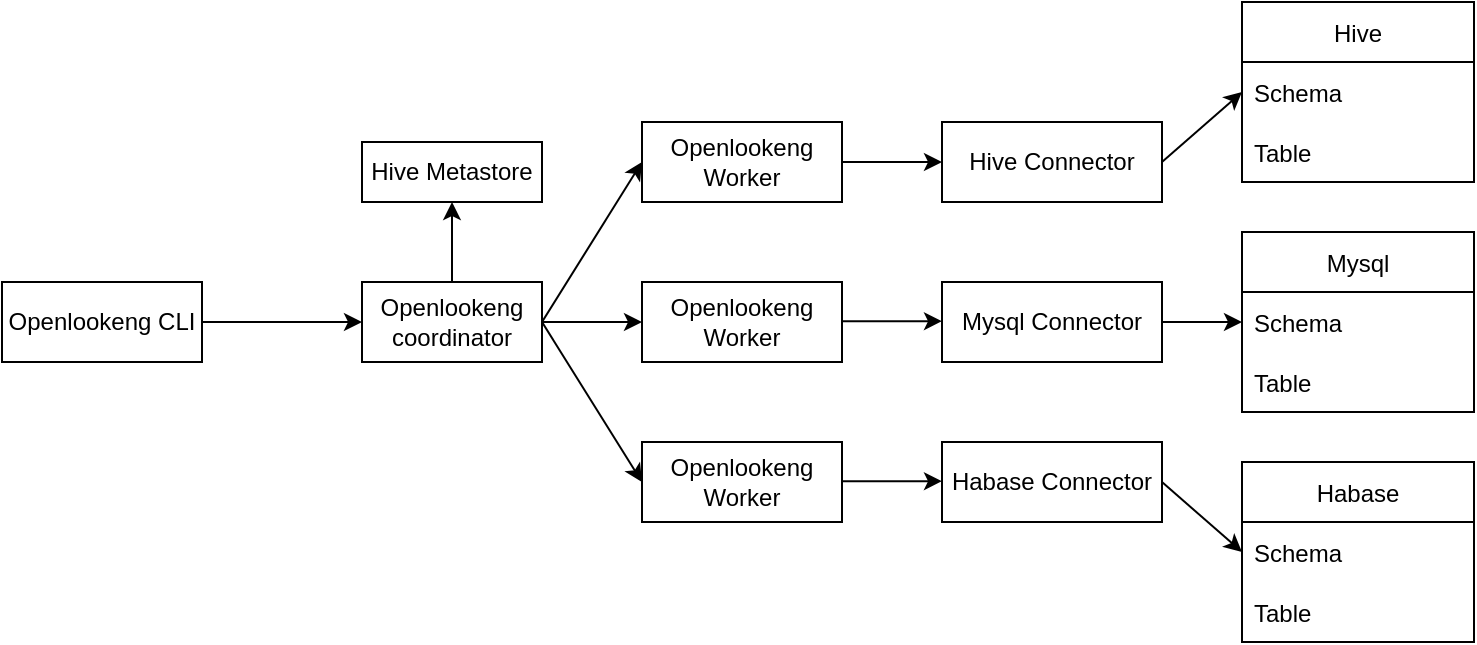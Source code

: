 <mxfile version="18.0.1" type="github">
  <diagram id="hSvju1pkOoI1Sm4VRxSP" name="Page-1">
    <mxGraphModel dx="830" dy="494" grid="1" gridSize="10" guides="1" tooltips="1" connect="1" arrows="1" fold="1" page="1" pageScale="1" pageWidth="827" pageHeight="1169" math="0" shadow="0">
      <root>
        <mxCell id="0" />
        <mxCell id="1" parent="0" />
        <mxCell id="rQSVLFETWY5VNo-RYIhS-1" value="Openlookeng CLI" style="rounded=0;whiteSpace=wrap;html=1;" vertex="1" parent="1">
          <mxGeometry x="60" y="160" width="100" height="40" as="geometry" />
        </mxCell>
        <mxCell id="rQSVLFETWY5VNo-RYIhS-2" value="" style="endArrow=classic;html=1;rounded=0;" edge="1" parent="1" target="rQSVLFETWY5VNo-RYIhS-3">
          <mxGeometry width="50" height="50" relative="1" as="geometry">
            <mxPoint x="160" y="180" as="sourcePoint" />
            <mxPoint x="210" y="180" as="targetPoint" />
          </mxGeometry>
        </mxCell>
        <mxCell id="rQSVLFETWY5VNo-RYIhS-3" value="Openlookeng coordinator" style="rounded=0;whiteSpace=wrap;html=1;" vertex="1" parent="1">
          <mxGeometry x="240" y="160" width="90" height="40" as="geometry" />
        </mxCell>
        <mxCell id="rQSVLFETWY5VNo-RYIhS-4" value="Hive Metastore" style="rounded=0;whiteSpace=wrap;html=1;" vertex="1" parent="1">
          <mxGeometry x="240" y="90" width="90" height="30" as="geometry" />
        </mxCell>
        <mxCell id="rQSVLFETWY5VNo-RYIhS-5" value="" style="endArrow=classic;html=1;rounded=0;entryX=0.5;entryY=1;entryDx=0;entryDy=0;" edge="1" parent="1" target="rQSVLFETWY5VNo-RYIhS-4">
          <mxGeometry width="50" height="50" relative="1" as="geometry">
            <mxPoint x="280" y="160" as="sourcePoint" />
            <mxPoint x="330" y="110" as="targetPoint" />
            <Array as="points">
              <mxPoint x="285" y="160" />
            </Array>
          </mxGeometry>
        </mxCell>
        <mxCell id="rQSVLFETWY5VNo-RYIhS-8" value="Openlookeng Worker" style="rounded=0;whiteSpace=wrap;html=1;" vertex="1" parent="1">
          <mxGeometry x="380" y="160" width="100" height="40" as="geometry" />
        </mxCell>
        <mxCell id="rQSVLFETWY5VNo-RYIhS-9" value="Openlookeng Worker" style="rounded=0;whiteSpace=wrap;html=1;" vertex="1" parent="1">
          <mxGeometry x="380" y="80" width="100" height="40" as="geometry" />
        </mxCell>
        <mxCell id="rQSVLFETWY5VNo-RYIhS-10" value="Openlookeng Worker" style="rounded=0;whiteSpace=wrap;html=1;" vertex="1" parent="1">
          <mxGeometry x="380" y="240" width="100" height="40" as="geometry" />
        </mxCell>
        <mxCell id="rQSVLFETWY5VNo-RYIhS-11" value="" style="endArrow=classic;html=1;rounded=0;entryX=0;entryY=0.5;entryDx=0;entryDy=0;" edge="1" parent="1" target="rQSVLFETWY5VNo-RYIhS-9">
          <mxGeometry width="50" height="50" relative="1" as="geometry">
            <mxPoint x="330" y="180" as="sourcePoint" />
            <mxPoint x="380" y="130" as="targetPoint" />
          </mxGeometry>
        </mxCell>
        <mxCell id="rQSVLFETWY5VNo-RYIhS-12" value="" style="endArrow=classic;html=1;rounded=0;entryX=0;entryY=0.5;entryDx=0;entryDy=0;" edge="1" parent="1" target="rQSVLFETWY5VNo-RYIhS-8">
          <mxGeometry width="50" height="50" relative="1" as="geometry">
            <mxPoint x="330" y="180" as="sourcePoint" />
            <mxPoint x="380" y="130" as="targetPoint" />
          </mxGeometry>
        </mxCell>
        <mxCell id="rQSVLFETWY5VNo-RYIhS-13" value="" style="endArrow=classic;html=1;rounded=0;entryX=0;entryY=0.5;entryDx=0;entryDy=0;" edge="1" parent="1" target="rQSVLFETWY5VNo-RYIhS-10">
          <mxGeometry width="50" height="50" relative="1" as="geometry">
            <mxPoint x="330" y="180" as="sourcePoint" />
            <mxPoint x="380" y="130" as="targetPoint" />
          </mxGeometry>
        </mxCell>
        <mxCell id="rQSVLFETWY5VNo-RYIhS-14" value="Mysql Connector" style="rounded=0;whiteSpace=wrap;html=1;" vertex="1" parent="1">
          <mxGeometry x="530" y="160" width="110" height="40" as="geometry" />
        </mxCell>
        <mxCell id="rQSVLFETWY5VNo-RYIhS-15" value="Hive Connector" style="rounded=0;whiteSpace=wrap;html=1;" vertex="1" parent="1">
          <mxGeometry x="530" y="80" width="110" height="40" as="geometry" />
        </mxCell>
        <mxCell id="rQSVLFETWY5VNo-RYIhS-16" value="Habase Connector" style="rounded=0;whiteSpace=wrap;html=1;" vertex="1" parent="1">
          <mxGeometry x="530" y="240" width="110" height="40" as="geometry" />
        </mxCell>
        <mxCell id="rQSVLFETWY5VNo-RYIhS-17" value="" style="endArrow=classic;html=1;rounded=0;entryX=0;entryY=0.5;entryDx=0;entryDy=0;" edge="1" parent="1" target="rQSVLFETWY5VNo-RYIhS-15">
          <mxGeometry width="50" height="50" relative="1" as="geometry">
            <mxPoint x="480" y="100" as="sourcePoint" />
            <mxPoint x="530" y="50" as="targetPoint" />
          </mxGeometry>
        </mxCell>
        <mxCell id="rQSVLFETWY5VNo-RYIhS-18" value="" style="endArrow=classic;html=1;rounded=0;entryX=0;entryY=0.5;entryDx=0;entryDy=0;" edge="1" parent="1">
          <mxGeometry width="50" height="50" relative="1" as="geometry">
            <mxPoint x="480" y="179.6" as="sourcePoint" />
            <mxPoint x="530" y="179.6" as="targetPoint" />
          </mxGeometry>
        </mxCell>
        <mxCell id="rQSVLFETWY5VNo-RYIhS-19" value="" style="endArrow=classic;html=1;rounded=0;entryX=0;entryY=0.5;entryDx=0;entryDy=0;" edge="1" parent="1">
          <mxGeometry width="50" height="50" relative="1" as="geometry">
            <mxPoint x="480" y="259.6" as="sourcePoint" />
            <mxPoint x="530" y="259.6" as="targetPoint" />
          </mxGeometry>
        </mxCell>
        <mxCell id="rQSVLFETWY5VNo-RYIhS-25" value="Hive" style="swimlane;fontStyle=0;childLayout=stackLayout;horizontal=1;startSize=30;horizontalStack=0;resizeParent=1;resizeParentMax=0;resizeLast=0;collapsible=1;marginBottom=0;" vertex="1" parent="1">
          <mxGeometry x="680" y="20" width="116" height="90" as="geometry" />
        </mxCell>
        <mxCell id="rQSVLFETWY5VNo-RYIhS-26" value="Schema" style="text;strokeColor=none;fillColor=none;align=left;verticalAlign=middle;spacingLeft=4;spacingRight=4;overflow=hidden;points=[[0,0.5],[1,0.5]];portConstraint=eastwest;rotatable=0;" vertex="1" parent="rQSVLFETWY5VNo-RYIhS-25">
          <mxGeometry y="30" width="116" height="30" as="geometry" />
        </mxCell>
        <mxCell id="rQSVLFETWY5VNo-RYIhS-27" value="Table" style="text;strokeColor=none;fillColor=none;align=left;verticalAlign=middle;spacingLeft=4;spacingRight=4;overflow=hidden;points=[[0,0.5],[1,0.5]];portConstraint=eastwest;rotatable=0;" vertex="1" parent="rQSVLFETWY5VNo-RYIhS-25">
          <mxGeometry y="60" width="116" height="30" as="geometry" />
        </mxCell>
        <mxCell id="rQSVLFETWY5VNo-RYIhS-29" value="Mysql" style="swimlane;fontStyle=0;childLayout=stackLayout;horizontal=1;startSize=30;horizontalStack=0;resizeParent=1;resizeParentMax=0;resizeLast=0;collapsible=1;marginBottom=0;" vertex="1" parent="1">
          <mxGeometry x="680" y="135" width="116" height="90" as="geometry" />
        </mxCell>
        <mxCell id="rQSVLFETWY5VNo-RYIhS-30" value="Schema" style="text;strokeColor=none;fillColor=none;align=left;verticalAlign=middle;spacingLeft=4;spacingRight=4;overflow=hidden;points=[[0,0.5],[1,0.5]];portConstraint=eastwest;rotatable=0;" vertex="1" parent="rQSVLFETWY5VNo-RYIhS-29">
          <mxGeometry y="30" width="116" height="30" as="geometry" />
        </mxCell>
        <mxCell id="rQSVLFETWY5VNo-RYIhS-31" value="Table" style="text;strokeColor=none;fillColor=none;align=left;verticalAlign=middle;spacingLeft=4;spacingRight=4;overflow=hidden;points=[[0,0.5],[1,0.5]];portConstraint=eastwest;rotatable=0;" vertex="1" parent="rQSVLFETWY5VNo-RYIhS-29">
          <mxGeometry y="60" width="116" height="30" as="geometry" />
        </mxCell>
        <mxCell id="rQSVLFETWY5VNo-RYIhS-33" value="Habase" style="swimlane;fontStyle=0;childLayout=stackLayout;horizontal=1;startSize=30;horizontalStack=0;resizeParent=1;resizeParentMax=0;resizeLast=0;collapsible=1;marginBottom=0;" vertex="1" parent="1">
          <mxGeometry x="680" y="250" width="116" height="90" as="geometry" />
        </mxCell>
        <mxCell id="rQSVLFETWY5VNo-RYIhS-34" value="Schema" style="text;strokeColor=none;fillColor=none;align=left;verticalAlign=middle;spacingLeft=4;spacingRight=4;overflow=hidden;points=[[0,0.5],[1,0.5]];portConstraint=eastwest;rotatable=0;" vertex="1" parent="rQSVLFETWY5VNo-RYIhS-33">
          <mxGeometry y="30" width="116" height="30" as="geometry" />
        </mxCell>
        <mxCell id="rQSVLFETWY5VNo-RYIhS-35" value="Table" style="text;strokeColor=none;fillColor=none;align=left;verticalAlign=middle;spacingLeft=4;spacingRight=4;overflow=hidden;points=[[0,0.5],[1,0.5]];portConstraint=eastwest;rotatable=0;" vertex="1" parent="rQSVLFETWY5VNo-RYIhS-33">
          <mxGeometry y="60" width="116" height="30" as="geometry" />
        </mxCell>
        <mxCell id="rQSVLFETWY5VNo-RYIhS-36" value="" style="endArrow=classic;html=1;rounded=0;entryX=0;entryY=0.5;entryDx=0;entryDy=0;" edge="1" parent="1" target="rQSVLFETWY5VNo-RYIhS-26">
          <mxGeometry width="50" height="50" relative="1" as="geometry">
            <mxPoint x="640" y="100" as="sourcePoint" />
            <mxPoint x="690" y="50" as="targetPoint" />
          </mxGeometry>
        </mxCell>
        <mxCell id="rQSVLFETWY5VNo-RYIhS-37" value="" style="endArrow=classic;html=1;rounded=0;entryX=0;entryY=0.5;entryDx=0;entryDy=0;" edge="1" parent="1" target="rQSVLFETWY5VNo-RYIhS-30">
          <mxGeometry width="50" height="50" relative="1" as="geometry">
            <mxPoint x="640" y="180" as="sourcePoint" />
            <mxPoint x="690" y="130" as="targetPoint" />
          </mxGeometry>
        </mxCell>
        <mxCell id="rQSVLFETWY5VNo-RYIhS-38" value="" style="endArrow=classic;html=1;rounded=0;entryX=0;entryY=0.5;entryDx=0;entryDy=0;" edge="1" parent="1" target="rQSVLFETWY5VNo-RYIhS-34">
          <mxGeometry width="50" height="50" relative="1" as="geometry">
            <mxPoint x="640" y="260" as="sourcePoint" />
            <mxPoint x="690" y="210" as="targetPoint" />
          </mxGeometry>
        </mxCell>
      </root>
    </mxGraphModel>
  </diagram>
</mxfile>
